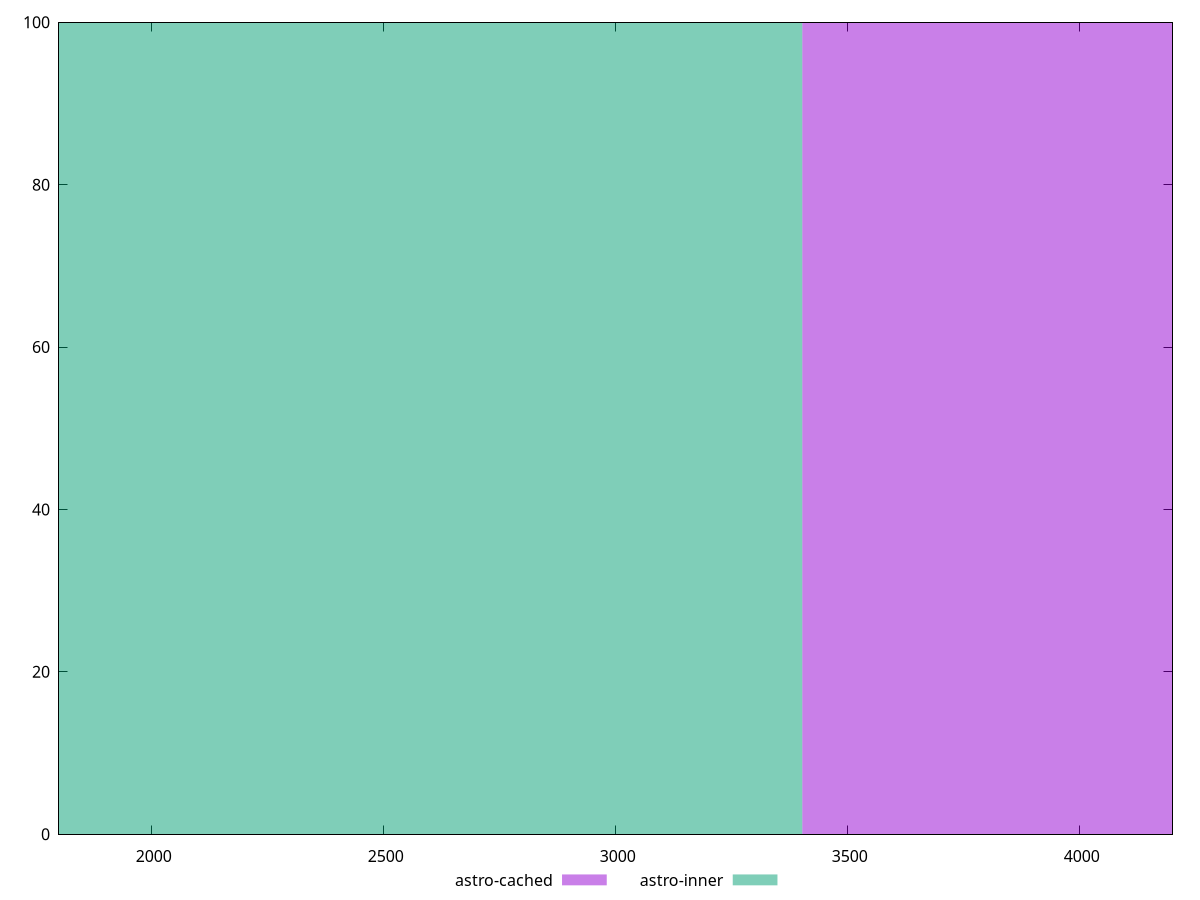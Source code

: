 reset

$astroCached <<EOF
4535.940620705046 100
EOF

$astroInner <<EOF
2267.970310352523 100
EOF

set key outside below
set boxwidth 2267.970310352523
set xrange [1800:4200]
set yrange [0:100]
set trange [0:100]
set style fill transparent solid 0.5 noborder
set terminal svg size 640, 500 enhanced background rgb 'white'
set output "reports/report_00033_2021-03-01T14-23-16.841Z/unused-javascript/comparison/histogram/1_vs_2.svg"

plot $astroCached title "astro-cached" with boxes, \
     $astroInner title "astro-inner" with boxes

reset

